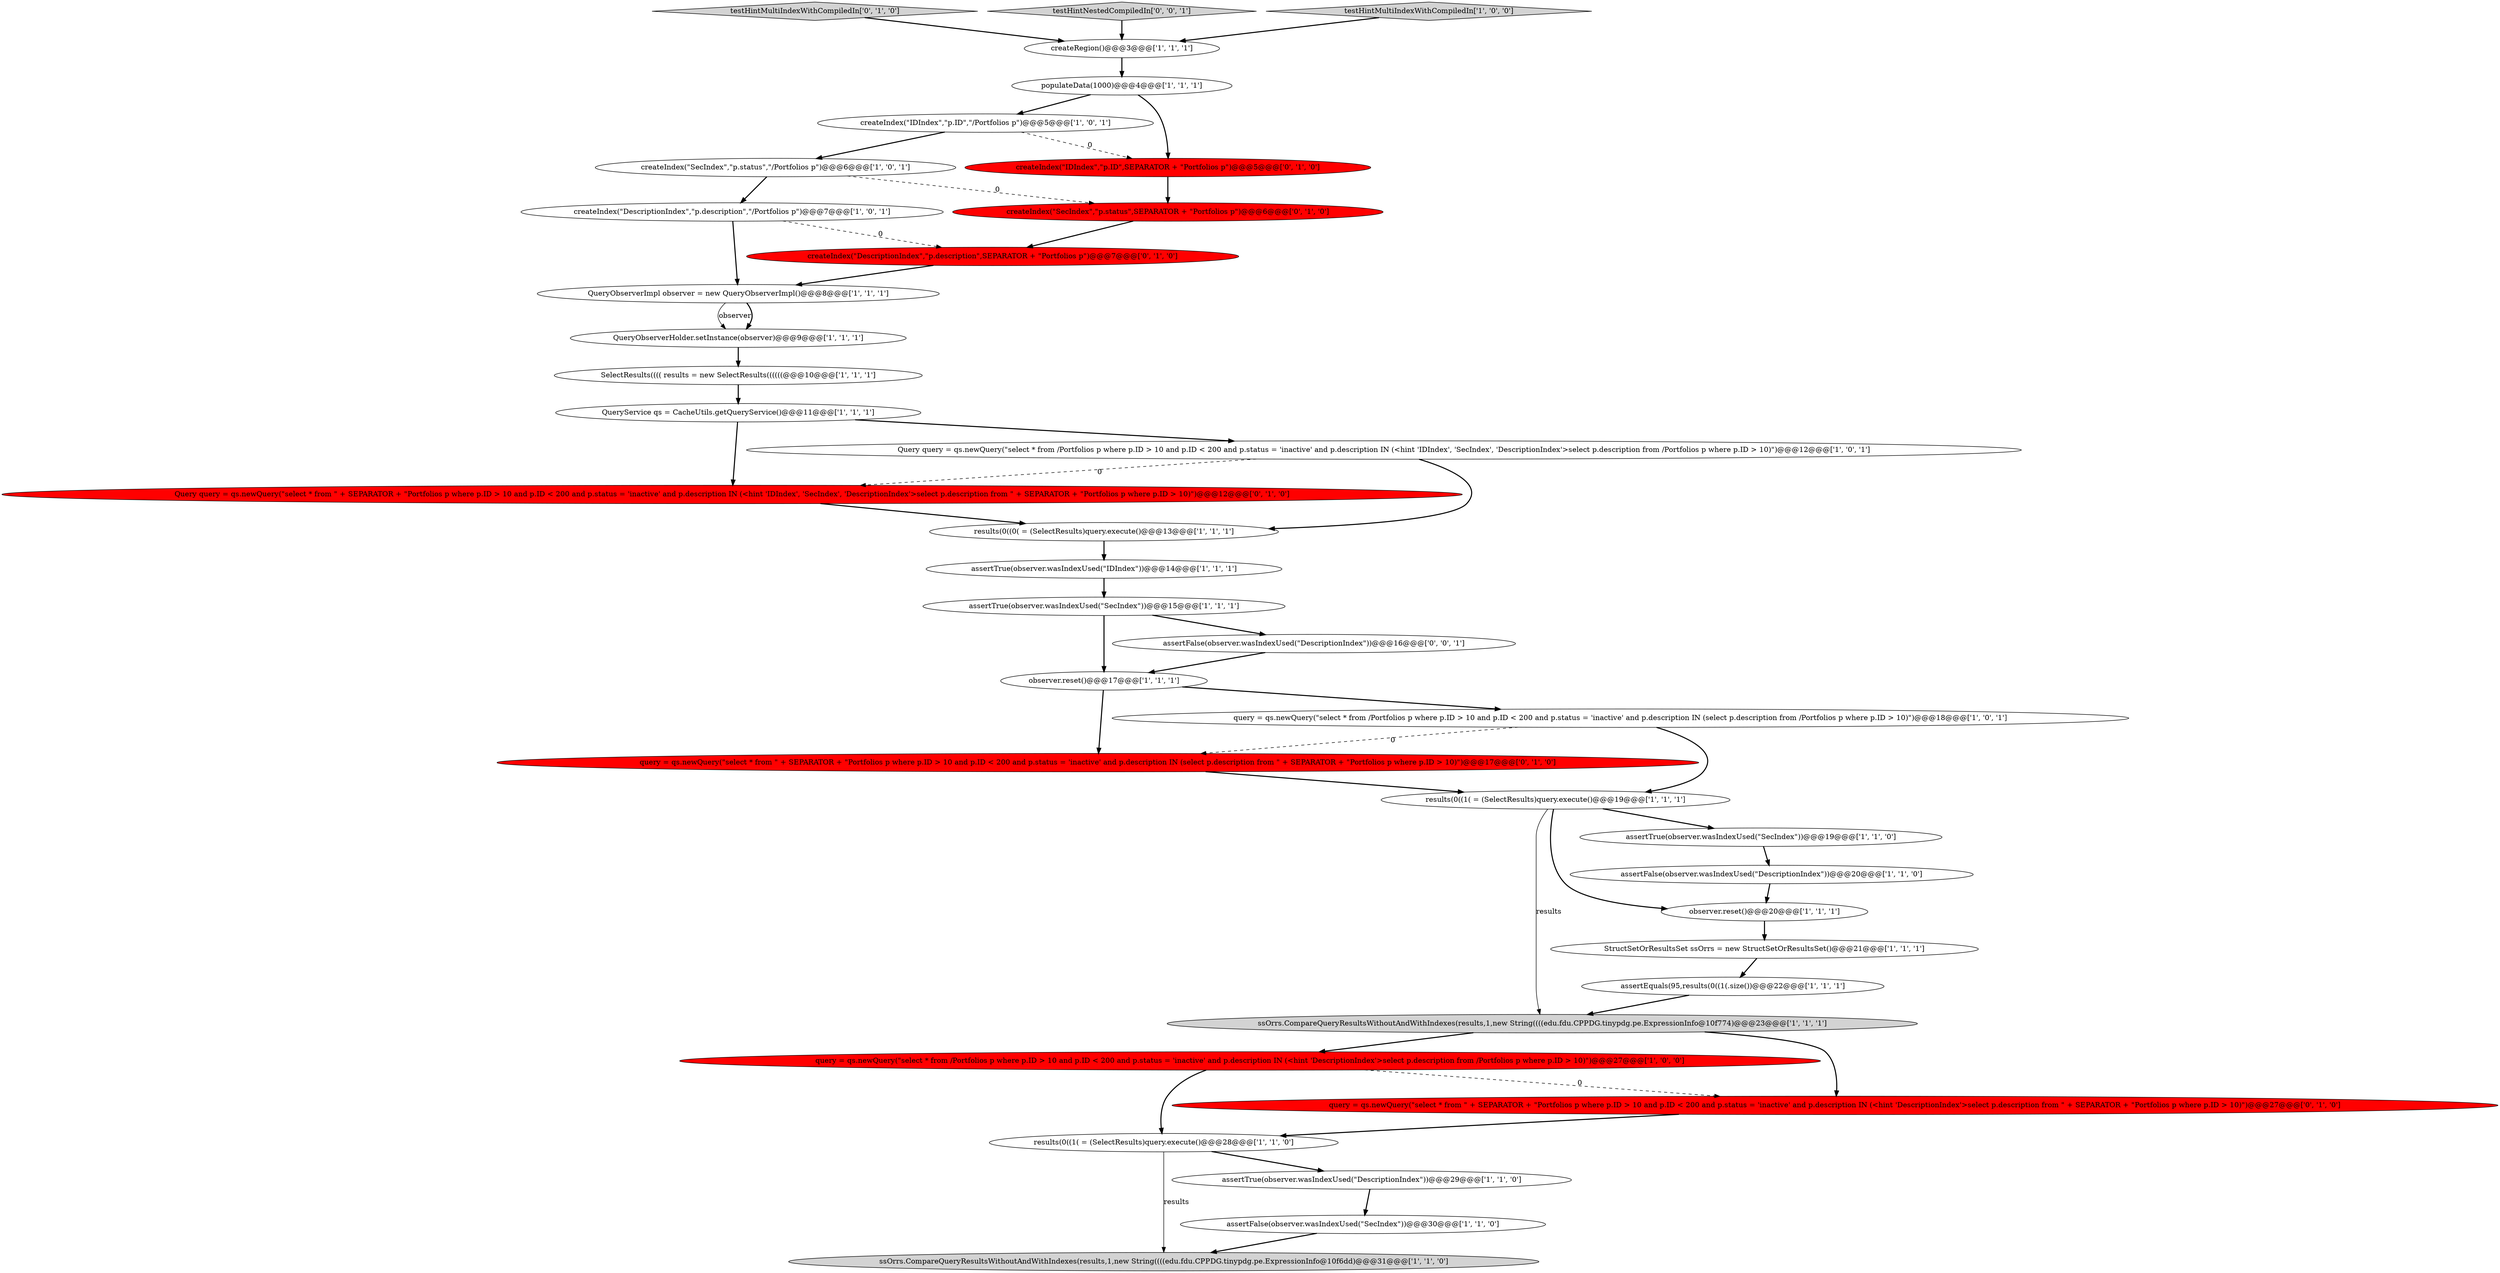 digraph {
1 [style = filled, label = "results(0((1( = (SelectResults)query.execute()@@@28@@@['1', '1', '0']", fillcolor = white, shape = ellipse image = "AAA0AAABBB1BBB"];
20 [style = filled, label = "assertTrue(observer.wasIndexUsed(\"SecIndex\"))@@@19@@@['1', '1', '0']", fillcolor = white, shape = ellipse image = "AAA0AAABBB1BBB"];
29 [style = filled, label = "createIndex(\"SecIndex\",\"p.status\",SEPARATOR + \"Portfolios p\")@@@6@@@['0', '1', '0']", fillcolor = red, shape = ellipse image = "AAA1AAABBB2BBB"];
12 [style = filled, label = "populateData(1000)@@@4@@@['1', '1', '1']", fillcolor = white, shape = ellipse image = "AAA0AAABBB1BBB"];
4 [style = filled, label = "createIndex(\"IDIndex\",\"p.ID\",\"/Portfolios p\")@@@5@@@['1', '0', '1']", fillcolor = white, shape = ellipse image = "AAA0AAABBB1BBB"];
31 [style = filled, label = "createIndex(\"DescriptionIndex\",\"p.description\",SEPARATOR + \"Portfolios p\")@@@7@@@['0', '1', '0']", fillcolor = red, shape = ellipse image = "AAA1AAABBB2BBB"];
5 [style = filled, label = "results(0((1( = (SelectResults)query.execute()@@@19@@@['1', '1', '1']", fillcolor = white, shape = ellipse image = "AAA0AAABBB1BBB"];
25 [style = filled, label = "ssOrrs.CompareQueryResultsWithoutAndWithIndexes(results,1,new String((((edu.fdu.CPPDG.tinypdg.pe.ExpressionInfo@10f6dd)@@@31@@@['1', '1', '0']", fillcolor = lightgray, shape = ellipse image = "AAA0AAABBB1BBB"];
32 [style = filled, label = "query = qs.newQuery(\"select * from \" + SEPARATOR + \"Portfolios p where p.ID > 10 and p.ID < 200 and p.status = 'inactive' and p.description IN (select p.description from \" + SEPARATOR + \"Portfolios p where p.ID > 10)\")@@@17@@@['0', '1', '0']", fillcolor = red, shape = ellipse image = "AAA1AAABBB2BBB"];
14 [style = filled, label = "QueryObserverImpl observer = new QueryObserverImpl()@@@8@@@['1', '1', '1']", fillcolor = white, shape = ellipse image = "AAA0AAABBB1BBB"];
11 [style = filled, label = "StructSetOrResultsSet ssOrrs = new StructSetOrResultsSet()@@@21@@@['1', '1', '1']", fillcolor = white, shape = ellipse image = "AAA0AAABBB1BBB"];
21 [style = filled, label = "assertFalse(observer.wasIndexUsed(\"DescriptionIndex\"))@@@20@@@['1', '1', '0']", fillcolor = white, shape = ellipse image = "AAA0AAABBB1BBB"];
13 [style = filled, label = "createIndex(\"SecIndex\",\"p.status\",\"/Portfolios p\")@@@6@@@['1', '0', '1']", fillcolor = white, shape = ellipse image = "AAA0AAABBB1BBB"];
10 [style = filled, label = "createIndex(\"DescriptionIndex\",\"p.description\",\"/Portfolios p\")@@@7@@@['1', '0', '1']", fillcolor = white, shape = ellipse image = "AAA0AAABBB1BBB"];
8 [style = filled, label = "assertTrue(observer.wasIndexUsed(\"SecIndex\"))@@@15@@@['1', '1', '1']", fillcolor = white, shape = ellipse image = "AAA0AAABBB1BBB"];
22 [style = filled, label = "observer.reset()@@@17@@@['1', '1', '1']", fillcolor = white, shape = ellipse image = "AAA0AAABBB1BBB"];
2 [style = filled, label = "query = qs.newQuery(\"select * from /Portfolios p where p.ID > 10 and p.ID < 200 and p.status = 'inactive' and p.description IN (<hint 'DescriptionIndex'>select p.description from /Portfolios p where p.ID > 10)\")@@@27@@@['1', '0', '0']", fillcolor = red, shape = ellipse image = "AAA1AAABBB1BBB"];
30 [style = filled, label = "testHintMultiIndexWithCompiledIn['0', '1', '0']", fillcolor = lightgray, shape = diamond image = "AAA0AAABBB2BBB"];
0 [style = filled, label = "QueryService qs = CacheUtils.getQueryService()@@@11@@@['1', '1', '1']", fillcolor = white, shape = ellipse image = "AAA0AAABBB1BBB"];
34 [style = filled, label = "Query query = qs.newQuery(\"select * from \" + SEPARATOR + \"Portfolios p where p.ID > 10 and p.ID < 200 and p.status = 'inactive' and p.description IN (<hint 'IDIndex', 'SecIndex', 'DescriptionIndex'>select p.description from \" + SEPARATOR + \"Portfolios p where p.ID > 10)\")@@@12@@@['0', '1', '0']", fillcolor = red, shape = ellipse image = "AAA1AAABBB2BBB"];
28 [style = filled, label = "createIndex(\"IDIndex\",\"p.ID\",SEPARATOR + \"Portfolios p\")@@@5@@@['0', '1', '0']", fillcolor = red, shape = ellipse image = "AAA1AAABBB2BBB"];
9 [style = filled, label = "query = qs.newQuery(\"select * from /Portfolios p where p.ID > 10 and p.ID < 200 and p.status = 'inactive' and p.description IN (select p.description from /Portfolios p where p.ID > 10)\")@@@18@@@['1', '0', '1']", fillcolor = white, shape = ellipse image = "AAA0AAABBB1BBB"];
19 [style = filled, label = "ssOrrs.CompareQueryResultsWithoutAndWithIndexes(results,1,new String((((edu.fdu.CPPDG.tinypdg.pe.ExpressionInfo@10f774)@@@23@@@['1', '1', '1']", fillcolor = lightgray, shape = ellipse image = "AAA0AAABBB1BBB"];
6 [style = filled, label = "SelectResults(((( results = new SelectResults((((((@@@10@@@['1', '1', '1']", fillcolor = white, shape = ellipse image = "AAA0AAABBB1BBB"];
35 [style = filled, label = "testHintNestedCompiledIn['0', '0', '1']", fillcolor = lightgray, shape = diamond image = "AAA0AAABBB3BBB"];
16 [style = filled, label = "Query query = qs.newQuery(\"select * from /Portfolios p where p.ID > 10 and p.ID < 200 and p.status = 'inactive' and p.description IN (<hint 'IDIndex', 'SecIndex', 'DescriptionIndex'>select p.description from /Portfolios p where p.ID > 10)\")@@@12@@@['1', '0', '1']", fillcolor = white, shape = ellipse image = "AAA0AAABBB1BBB"];
26 [style = filled, label = "assertTrue(observer.wasIndexUsed(\"IDIndex\"))@@@14@@@['1', '1', '1']", fillcolor = white, shape = ellipse image = "AAA0AAABBB1BBB"];
27 [style = filled, label = "assertFalse(observer.wasIndexUsed(\"SecIndex\"))@@@30@@@['1', '1', '0']", fillcolor = white, shape = ellipse image = "AAA0AAABBB1BBB"];
36 [style = filled, label = "assertFalse(observer.wasIndexUsed(\"DescriptionIndex\"))@@@16@@@['0', '0', '1']", fillcolor = white, shape = ellipse image = "AAA0AAABBB3BBB"];
15 [style = filled, label = "createRegion()@@@3@@@['1', '1', '1']", fillcolor = white, shape = ellipse image = "AAA0AAABBB1BBB"];
18 [style = filled, label = "results(0((0( = (SelectResults)query.execute()@@@13@@@['1', '1', '1']", fillcolor = white, shape = ellipse image = "AAA0AAABBB1BBB"];
3 [style = filled, label = "testHintMultiIndexWithCompiledIn['1', '0', '0']", fillcolor = lightgray, shape = diamond image = "AAA0AAABBB1BBB"];
24 [style = filled, label = "assertEquals(95,results(0((1(.size())@@@22@@@['1', '1', '1']", fillcolor = white, shape = ellipse image = "AAA0AAABBB1BBB"];
33 [style = filled, label = "query = qs.newQuery(\"select * from \" + SEPARATOR + \"Portfolios p where p.ID > 10 and p.ID < 200 and p.status = 'inactive' and p.description IN (<hint 'DescriptionIndex'>select p.description from \" + SEPARATOR + \"Portfolios p where p.ID > 10)\")@@@27@@@['0', '1', '0']", fillcolor = red, shape = ellipse image = "AAA1AAABBB2BBB"];
23 [style = filled, label = "assertTrue(observer.wasIndexUsed(\"DescriptionIndex\"))@@@29@@@['1', '1', '0']", fillcolor = white, shape = ellipse image = "AAA0AAABBB1BBB"];
7 [style = filled, label = "observer.reset()@@@20@@@['1', '1', '1']", fillcolor = white, shape = ellipse image = "AAA0AAABBB1BBB"];
17 [style = filled, label = "QueryObserverHolder.setInstance(observer)@@@9@@@['1', '1', '1']", fillcolor = white, shape = ellipse image = "AAA0AAABBB1BBB"];
31->14 [style = bold, label=""];
19->33 [style = bold, label=""];
13->10 [style = bold, label=""];
28->29 [style = bold, label=""];
32->5 [style = bold, label=""];
0->16 [style = bold, label=""];
16->18 [style = bold, label=""];
7->11 [style = bold, label=""];
24->19 [style = bold, label=""];
12->28 [style = bold, label=""];
23->27 [style = bold, label=""];
5->20 [style = bold, label=""];
10->14 [style = bold, label=""];
17->6 [style = bold, label=""];
35->15 [style = bold, label=""];
2->1 [style = bold, label=""];
13->29 [style = dashed, label="0"];
29->31 [style = bold, label=""];
22->9 [style = bold, label=""];
4->13 [style = bold, label=""];
18->26 [style = bold, label=""];
5->19 [style = solid, label="results"];
34->18 [style = bold, label=""];
14->17 [style = solid, label="observer"];
10->31 [style = dashed, label="0"];
14->17 [style = bold, label=""];
22->32 [style = bold, label=""];
26->8 [style = bold, label=""];
6->0 [style = bold, label=""];
3->15 [style = bold, label=""];
19->2 [style = bold, label=""];
33->1 [style = bold, label=""];
11->24 [style = bold, label=""];
1->23 [style = bold, label=""];
9->32 [style = dashed, label="0"];
8->22 [style = bold, label=""];
4->28 [style = dashed, label="0"];
20->21 [style = bold, label=""];
16->34 [style = dashed, label="0"];
0->34 [style = bold, label=""];
8->36 [style = bold, label=""];
1->25 [style = solid, label="results"];
12->4 [style = bold, label=""];
9->5 [style = bold, label=""];
21->7 [style = bold, label=""];
5->7 [style = bold, label=""];
15->12 [style = bold, label=""];
2->33 [style = dashed, label="0"];
27->25 [style = bold, label=""];
30->15 [style = bold, label=""];
36->22 [style = bold, label=""];
}
